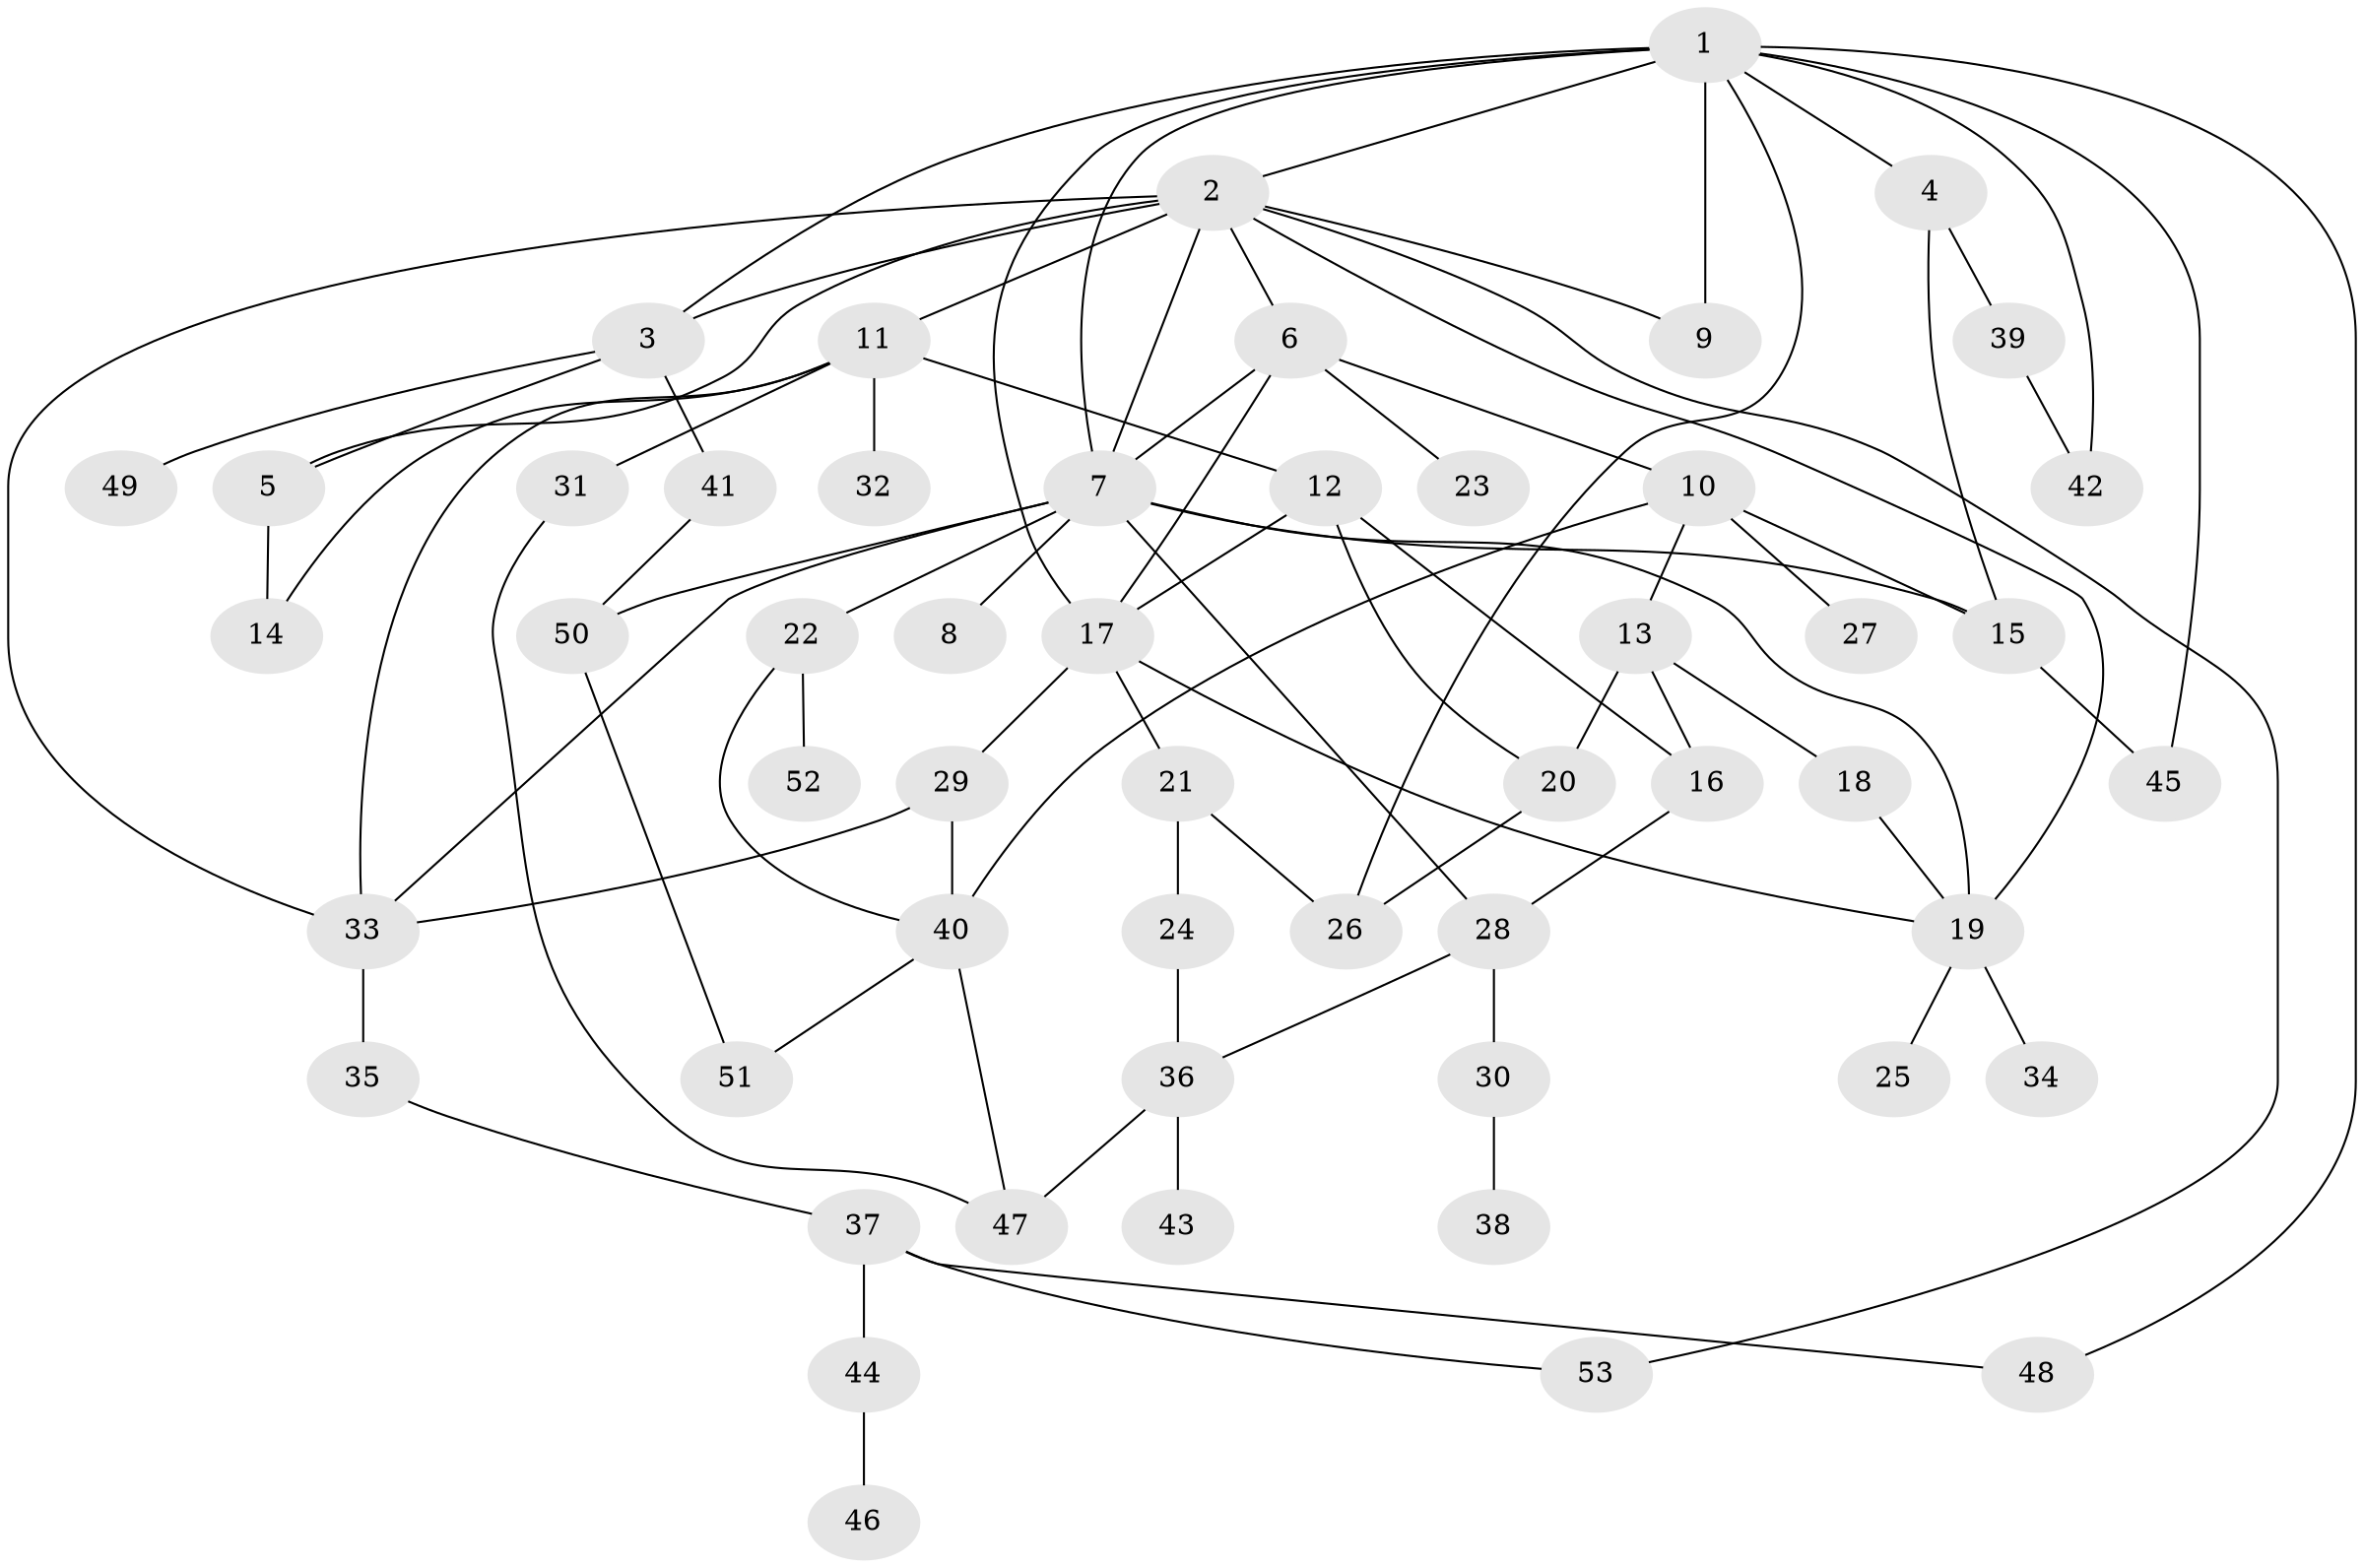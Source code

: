// original degree distribution, {4: 0.12380952380952381, 9: 0.009523809523809525, 5: 0.06666666666666667, 3: 0.17142857142857143, 6: 0.02857142857142857, 7: 0.02857142857142857, 2: 0.3142857142857143, 1: 0.2571428571428571}
// Generated by graph-tools (version 1.1) at 2025/48/03/04/25 22:48:50]
// undirected, 53 vertices, 84 edges
graph export_dot {
  node [color=gray90,style=filled];
  1;
  2;
  3;
  4;
  5;
  6;
  7;
  8;
  9;
  10;
  11;
  12;
  13;
  14;
  15;
  16;
  17;
  18;
  19;
  20;
  21;
  22;
  23;
  24;
  25;
  26;
  27;
  28;
  29;
  30;
  31;
  32;
  33;
  34;
  35;
  36;
  37;
  38;
  39;
  40;
  41;
  42;
  43;
  44;
  45;
  46;
  47;
  48;
  49;
  50;
  51;
  52;
  53;
  1 -- 2 [weight=1.0];
  1 -- 3 [weight=1.0];
  1 -- 4 [weight=1.0];
  1 -- 7 [weight=2.0];
  1 -- 9 [weight=1.0];
  1 -- 17 [weight=1.0];
  1 -- 26 [weight=1.0];
  1 -- 42 [weight=1.0];
  1 -- 45 [weight=1.0];
  1 -- 48 [weight=1.0];
  2 -- 3 [weight=1.0];
  2 -- 5 [weight=1.0];
  2 -- 6 [weight=1.0];
  2 -- 7 [weight=2.0];
  2 -- 9 [weight=1.0];
  2 -- 11 [weight=2.0];
  2 -- 19 [weight=2.0];
  2 -- 33 [weight=1.0];
  2 -- 53 [weight=1.0];
  3 -- 5 [weight=1.0];
  3 -- 41 [weight=1.0];
  3 -- 49 [weight=1.0];
  4 -- 15 [weight=1.0];
  4 -- 39 [weight=1.0];
  5 -- 14 [weight=1.0];
  6 -- 7 [weight=1.0];
  6 -- 10 [weight=1.0];
  6 -- 17 [weight=1.0];
  6 -- 23 [weight=1.0];
  7 -- 8 [weight=1.0];
  7 -- 15 [weight=1.0];
  7 -- 19 [weight=1.0];
  7 -- 22 [weight=1.0];
  7 -- 28 [weight=1.0];
  7 -- 33 [weight=1.0];
  7 -- 50 [weight=1.0];
  10 -- 13 [weight=1.0];
  10 -- 15 [weight=1.0];
  10 -- 27 [weight=1.0];
  10 -- 40 [weight=1.0];
  11 -- 12 [weight=1.0];
  11 -- 14 [weight=1.0];
  11 -- 31 [weight=2.0];
  11 -- 32 [weight=1.0];
  11 -- 33 [weight=1.0];
  12 -- 16 [weight=1.0];
  12 -- 17 [weight=1.0];
  12 -- 20 [weight=1.0];
  13 -- 16 [weight=1.0];
  13 -- 18 [weight=2.0];
  13 -- 20 [weight=1.0];
  15 -- 45 [weight=1.0];
  16 -- 28 [weight=1.0];
  17 -- 19 [weight=1.0];
  17 -- 21 [weight=1.0];
  17 -- 29 [weight=1.0];
  18 -- 19 [weight=1.0];
  19 -- 25 [weight=1.0];
  19 -- 34 [weight=1.0];
  20 -- 26 [weight=1.0];
  21 -- 24 [weight=1.0];
  21 -- 26 [weight=1.0];
  22 -- 40 [weight=1.0];
  22 -- 52 [weight=1.0];
  24 -- 36 [weight=1.0];
  28 -- 30 [weight=1.0];
  28 -- 36 [weight=1.0];
  29 -- 33 [weight=1.0];
  29 -- 40 [weight=1.0];
  30 -- 38 [weight=1.0];
  31 -- 47 [weight=1.0];
  33 -- 35 [weight=1.0];
  35 -- 37 [weight=1.0];
  36 -- 43 [weight=1.0];
  36 -- 47 [weight=1.0];
  37 -- 44 [weight=1.0];
  37 -- 48 [weight=1.0];
  37 -- 53 [weight=1.0];
  39 -- 42 [weight=1.0];
  40 -- 47 [weight=1.0];
  40 -- 51 [weight=1.0];
  41 -- 50 [weight=1.0];
  44 -- 46 [weight=1.0];
  50 -- 51 [weight=1.0];
}
